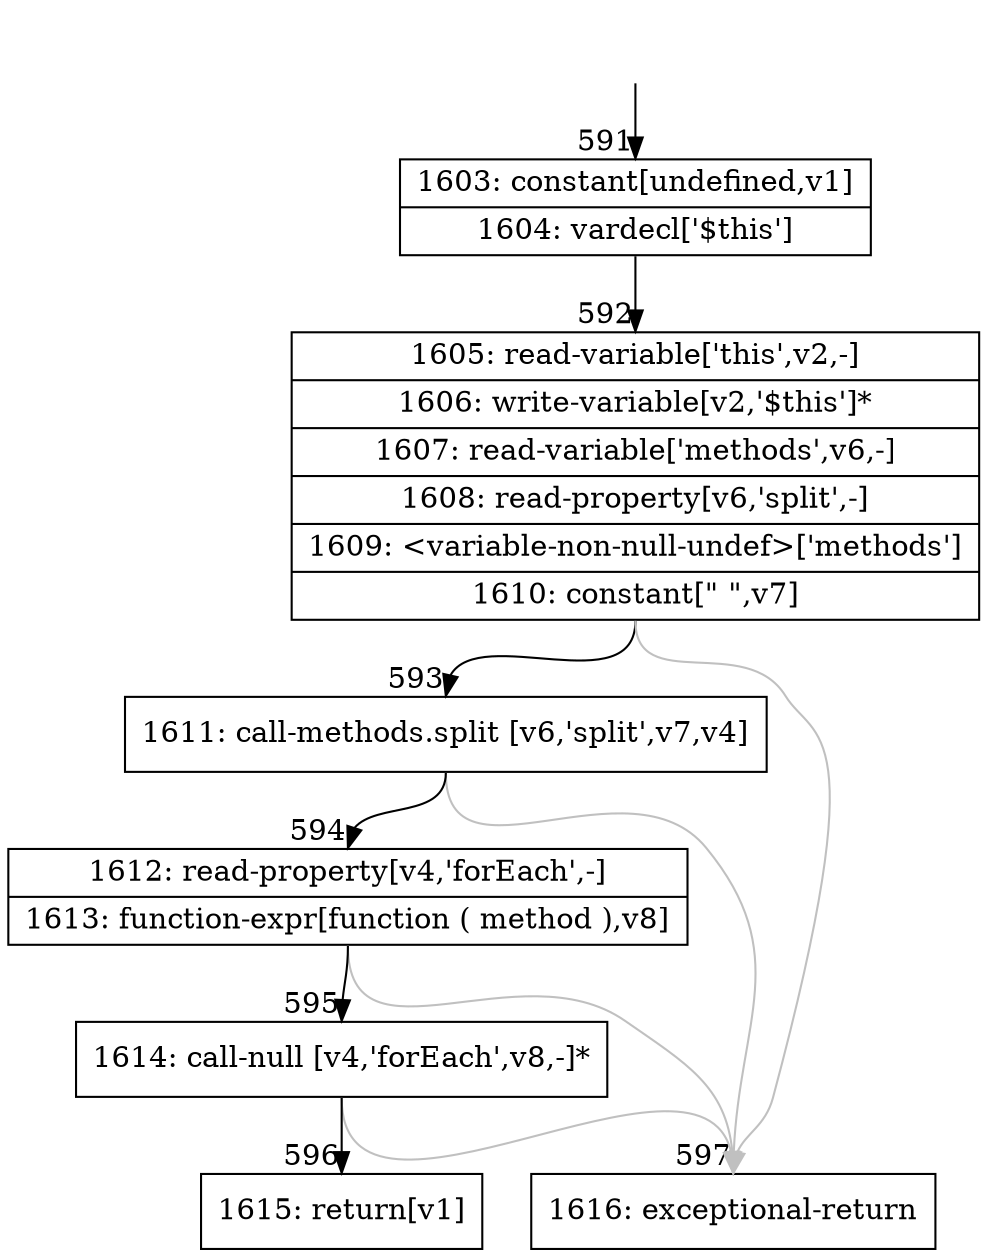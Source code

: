 digraph {
rankdir="TD"
BB_entry47[shape=none,label=""];
BB_entry47 -> BB591 [tailport=s, headport=n, headlabel="    591"]
BB591 [shape=record label="{1603: constant[undefined,v1]|1604: vardecl['$this']}" ] 
BB591 -> BB592 [tailport=s, headport=n, headlabel="      592"]
BB592 [shape=record label="{1605: read-variable['this',v2,-]|1606: write-variable[v2,'$this']*|1607: read-variable['methods',v6,-]|1608: read-property[v6,'split',-]|1609: \<variable-non-null-undef\>['methods']|1610: constant[\" \",v7]}" ] 
BB592 -> BB593 [tailport=s, headport=n, headlabel="      593"]
BB592 -> BB597 [tailport=s, headport=n, color=gray, headlabel="      597"]
BB593 [shape=record label="{1611: call-methods.split [v6,'split',v7,v4]}" ] 
BB593 -> BB594 [tailport=s, headport=n, headlabel="      594"]
BB593 -> BB597 [tailport=s, headport=n, color=gray]
BB594 [shape=record label="{1612: read-property[v4,'forEach',-]|1613: function-expr[function ( method ),v8]}" ] 
BB594 -> BB595 [tailport=s, headport=n, headlabel="      595"]
BB594 -> BB597 [tailport=s, headport=n, color=gray]
BB595 [shape=record label="{1614: call-null [v4,'forEach',v8,-]*}" ] 
BB595 -> BB596 [tailport=s, headport=n, headlabel="      596"]
BB595 -> BB597 [tailport=s, headport=n, color=gray]
BB596 [shape=record label="{1615: return[v1]}" ] 
BB597 [shape=record label="{1616: exceptional-return}" ] 
//#$~ 454
}
